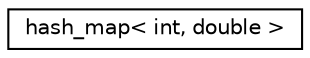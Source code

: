 digraph "Graphical Class Hierarchy"
{
  edge [fontname="Helvetica",fontsize="10",labelfontname="Helvetica",labelfontsize="10"];
  node [fontname="Helvetica",fontsize="10",shape=record];
  rankdir="LR";
  Node1 [label="hash_map\< int, double \>",height=0.2,width=0.4,color="black", fillcolor="white", style="filled",URL="$classhash__map.html"];
}
